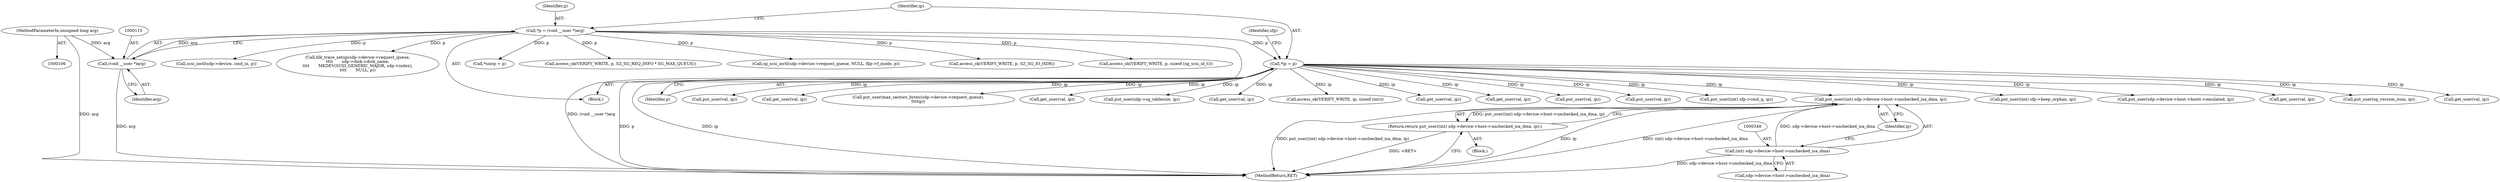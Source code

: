 digraph "0_linux_3e0097499839e0fe3af380410eababe5a47c4cf9_0@pointer" {
"1000346" [label="(Call,put_user((int) sdp->device->host->unchecked_isa_dma, ip))"];
"1000347" [label="(Call,(int) sdp->device->host->unchecked_isa_dma)"];
"1000118" [label="(Call,*ip = p)"];
"1000112" [label="(Call,*p = (void __user *)arg)"];
"1000114" [label="(Call,(void __user *)arg)"];
"1000109" [label="(MethodParameterIn,unsigned long arg)"];
"1000345" [label="(Return,return put_user((int) sdp->device->host->unchecked_isa_dma, ip);)"];
"1000116" [label="(Identifier,arg)"];
"1000971" [label="(Call,blk_trace_setup(sdp->device->request_queue,\n\t\t\t\t       sdp->disk->disk_name,\n\t\t\t\t       MKDEV(SCSI_GENERIC_MAJOR, sdp->index),\n\t\t\t\t       NULL, p))"];
"1000734" [label="(Call,get_user(val, ip))"];
"1000906" [label="(Call,*siocp = p)"];
"1000610" [label="(Call,get_user(val, ip))"];
"1000114" [label="(Call,(void __user *)arg)"];
"1000801" [label="(Call,put_user(val, ip))"];
"1000597" [label="(Call,put_user(val, ip))"];
"1000118" [label="(Call,*ip = p)"];
"1000724" [label="(Call,put_user((int) sfp->cmd_q, ip))"];
"1000750" [label="(Call,put_user((int) sfp->keep_orphan, ip))"];
"1000877" [label="(Call,put_user(sdp->device->host->hostt->emulated, ip))"];
"1000492" [label="(Call,get_user(val, ip))"];
"1000788" [label="(Call,put_user(sg_version_num, ip))"];
"1000760" [label="(Call,get_user(val, ip))"];
"1000807" [label="(Call,access_ok(VERIFY_WRITE, p, SZ_SG_REQ_INFO * SG_MAX_QUEUE))"];
"1000929" [label="(Call,sg_scsi_ioctl(sdp->device->request_queue, NULL, filp->f_mode, p))"];
"1000119" [label="(Identifier,ip)"];
"1000120" [label="(Identifier,p)"];
"1000110" [label="(Block,)"];
"1000699" [label="(Call,put_user(val, ip))"];
"1001060" [label="(MethodReturn,RET)"];
"1000943" [label="(Call,get_user(val, ip))"];
"1000345" [label="(Return,return put_user((int) sdp->device->host->unchecked_isa_dma, ip);)"];
"1000189" [label="(Call,access_ok(VERIFY_WRITE, p, SZ_SG_IO_HDR))"];
"1000356" [label="(Identifier,ip)"];
"1000112" [label="(Call,*p = (void __user *)arg)"];
"1000346" [label="(Call,put_user((int) sdp->device->host->unchecked_isa_dma, ip))"];
"1000961" [label="(Call,put_user(max_sectors_bytes(sdp->device->request_queue),\n\t\t\t\tip))"];
"1000349" [label="(Call,sdp->device->host->unchecked_isa_dma)"];
"1000113" [label="(Identifier,p)"];
"1000287" [label="(Call,get_user(val, ip))"];
"1000132" [label="(Identifier,sfp)"];
"1000109" [label="(MethodParameterIn,unsigned long arg)"];
"1000360" [label="(Call,access_ok(VERIFY_WRITE, p, sizeof (sg_scsi_id_t)))"];
"1001054" [label="(Call,scsi_ioctl(sdp->device, cmd_in, p))"];
"1000347" [label="(Call,(int) sdp->device->host->unchecked_isa_dma)"];
"1000602" [label="(Call,put_user(sdp->sg_tablesize, ip))"];
"1000167" [label="(Block,)"];
"1000705" [label="(Call,get_user(val, ip))"];
"1000512" [label="(Call,access_ok(VERIFY_WRITE, ip, sizeof (int)))"];
"1000346" -> "1000345"  [label="AST: "];
"1000346" -> "1000356"  [label="CFG: "];
"1000347" -> "1000346"  [label="AST: "];
"1000356" -> "1000346"  [label="AST: "];
"1000345" -> "1000346"  [label="CFG: "];
"1000346" -> "1001060"  [label="DDG: ip"];
"1000346" -> "1001060"  [label="DDG: (int) sdp->device->host->unchecked_isa_dma"];
"1000346" -> "1001060"  [label="DDG: put_user((int) sdp->device->host->unchecked_isa_dma, ip)"];
"1000346" -> "1000345"  [label="DDG: put_user((int) sdp->device->host->unchecked_isa_dma, ip)"];
"1000347" -> "1000346"  [label="DDG: sdp->device->host->unchecked_isa_dma"];
"1000118" -> "1000346"  [label="DDG: ip"];
"1000347" -> "1000349"  [label="CFG: "];
"1000348" -> "1000347"  [label="AST: "];
"1000349" -> "1000347"  [label="AST: "];
"1000356" -> "1000347"  [label="CFG: "];
"1000347" -> "1001060"  [label="DDG: sdp->device->host->unchecked_isa_dma"];
"1000118" -> "1000110"  [label="AST: "];
"1000118" -> "1000120"  [label="CFG: "];
"1000119" -> "1000118"  [label="AST: "];
"1000120" -> "1000118"  [label="AST: "];
"1000132" -> "1000118"  [label="CFG: "];
"1000118" -> "1001060"  [label="DDG: p"];
"1000118" -> "1001060"  [label="DDG: ip"];
"1000112" -> "1000118"  [label="DDG: p"];
"1000118" -> "1000287"  [label="DDG: ip"];
"1000118" -> "1000492"  [label="DDG: ip"];
"1000118" -> "1000512"  [label="DDG: ip"];
"1000118" -> "1000597"  [label="DDG: ip"];
"1000118" -> "1000602"  [label="DDG: ip"];
"1000118" -> "1000610"  [label="DDG: ip"];
"1000118" -> "1000699"  [label="DDG: ip"];
"1000118" -> "1000705"  [label="DDG: ip"];
"1000118" -> "1000724"  [label="DDG: ip"];
"1000118" -> "1000734"  [label="DDG: ip"];
"1000118" -> "1000750"  [label="DDG: ip"];
"1000118" -> "1000760"  [label="DDG: ip"];
"1000118" -> "1000788"  [label="DDG: ip"];
"1000118" -> "1000801"  [label="DDG: ip"];
"1000118" -> "1000877"  [label="DDG: ip"];
"1000118" -> "1000943"  [label="DDG: ip"];
"1000118" -> "1000961"  [label="DDG: ip"];
"1000112" -> "1000110"  [label="AST: "];
"1000112" -> "1000114"  [label="CFG: "];
"1000113" -> "1000112"  [label="AST: "];
"1000114" -> "1000112"  [label="AST: "];
"1000119" -> "1000112"  [label="CFG: "];
"1000112" -> "1001060"  [label="DDG: (void __user *)arg"];
"1000114" -> "1000112"  [label="DDG: arg"];
"1000112" -> "1000189"  [label="DDG: p"];
"1000112" -> "1000360"  [label="DDG: p"];
"1000112" -> "1000807"  [label="DDG: p"];
"1000112" -> "1000906"  [label="DDG: p"];
"1000112" -> "1000929"  [label="DDG: p"];
"1000112" -> "1000971"  [label="DDG: p"];
"1000112" -> "1001054"  [label="DDG: p"];
"1000114" -> "1000116"  [label="CFG: "];
"1000115" -> "1000114"  [label="AST: "];
"1000116" -> "1000114"  [label="AST: "];
"1000114" -> "1001060"  [label="DDG: arg"];
"1000109" -> "1000114"  [label="DDG: arg"];
"1000109" -> "1000106"  [label="AST: "];
"1000109" -> "1001060"  [label="DDG: arg"];
"1000345" -> "1000167"  [label="AST: "];
"1001060" -> "1000345"  [label="CFG: "];
"1000345" -> "1001060"  [label="DDG: <RET>"];
}
